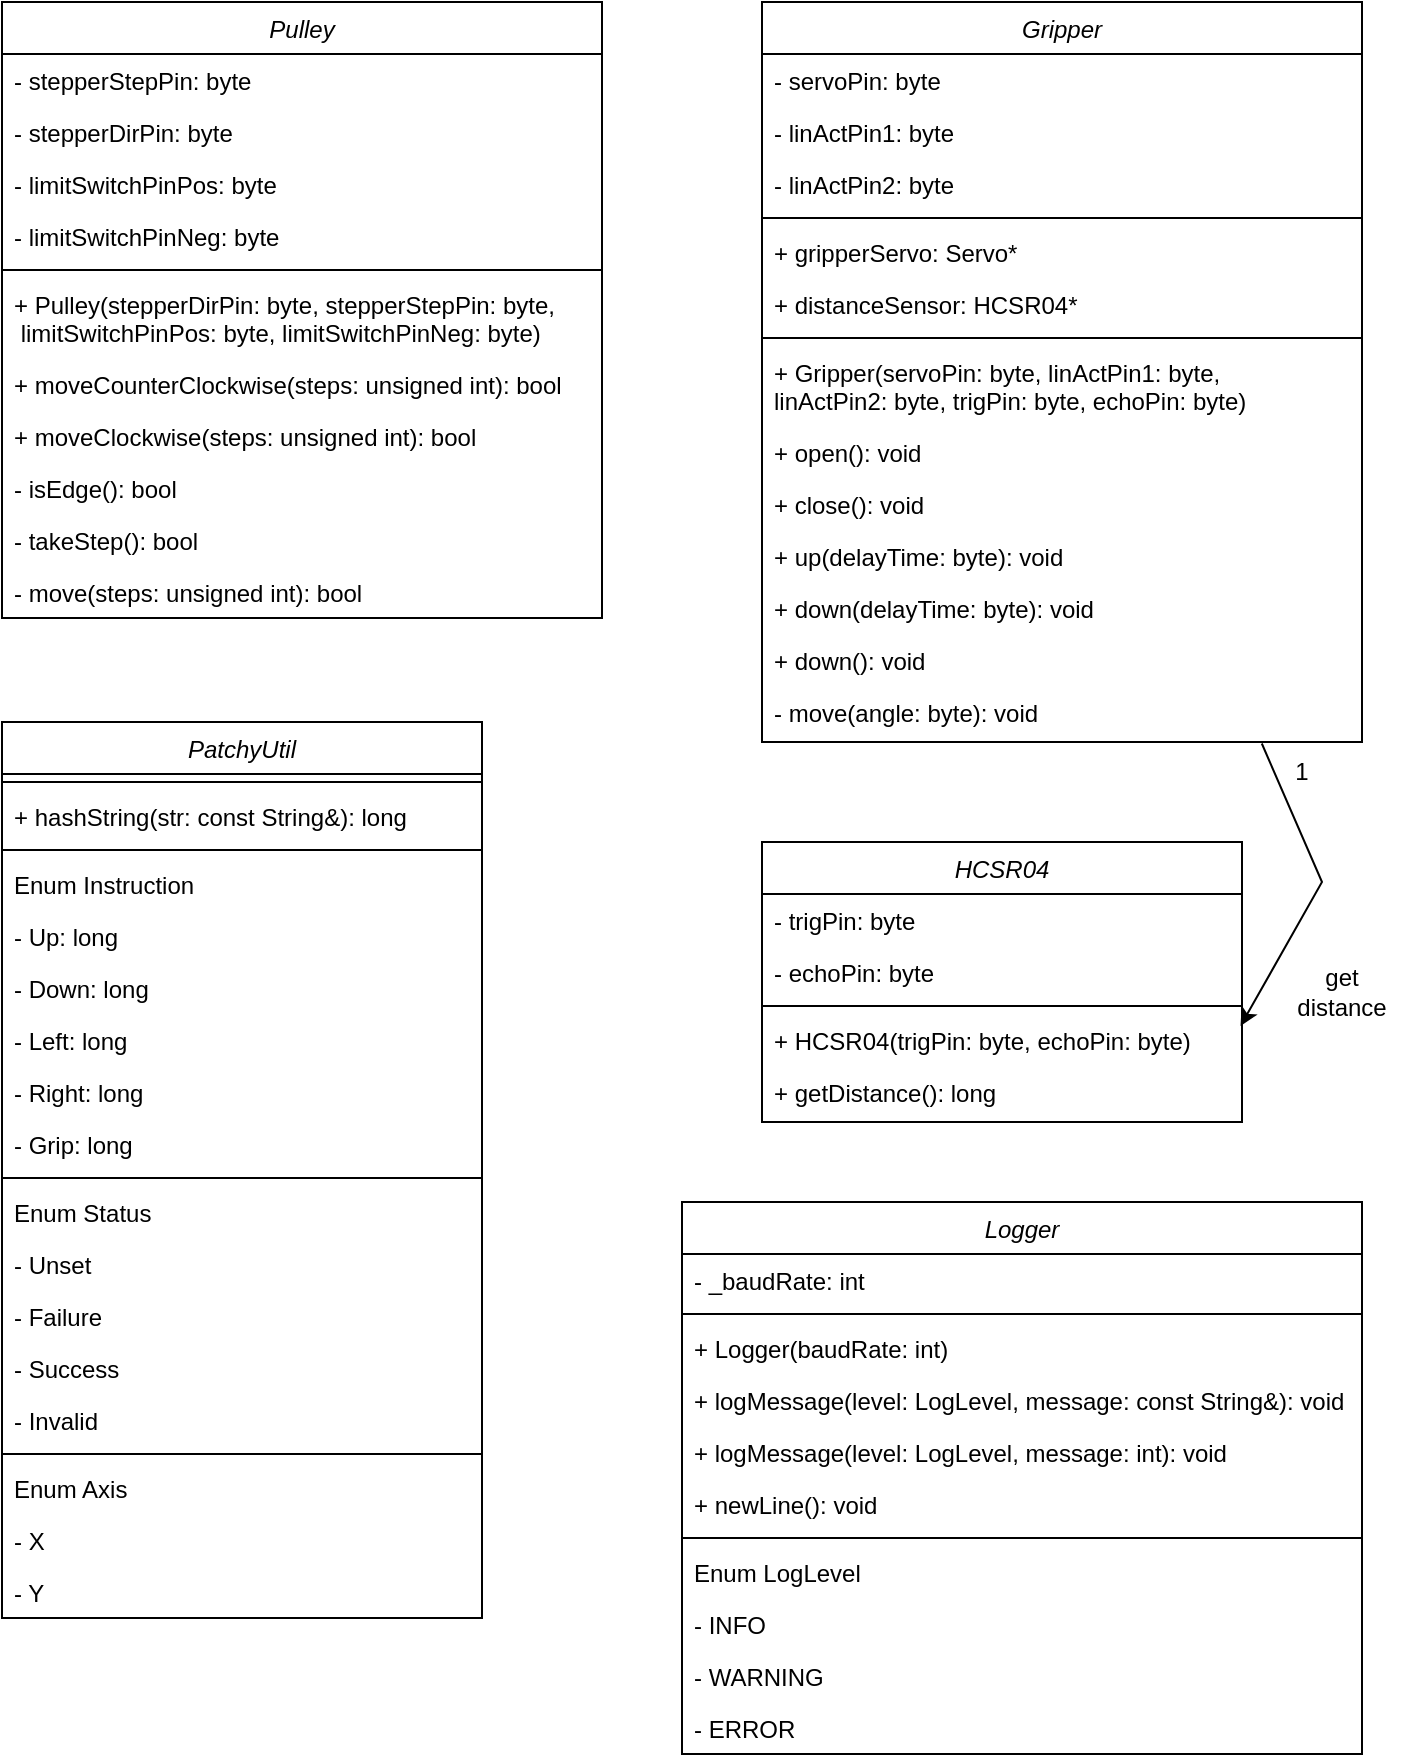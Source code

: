 <mxfile version="22.0.5" type="device">
  <diagram id="C5RBs43oDa-KdzZeNtuy" name="Page-1">
    <mxGraphModel dx="2417" dy="1078" grid="1" gridSize="10" guides="1" tooltips="1" connect="1" arrows="1" fold="1" page="1" pageScale="1" pageWidth="827" pageHeight="1169" math="0" shadow="0">
      <root>
        <mxCell id="WIyWlLk6GJQsqaUBKTNV-0" />
        <mxCell id="WIyWlLk6GJQsqaUBKTNV-1" parent="WIyWlLk6GJQsqaUBKTNV-0" />
        <mxCell id="zkfFHV4jXpPFQw0GAbJ--0" value="Pulley" style="swimlane;fontStyle=2;align=center;verticalAlign=top;childLayout=stackLayout;horizontal=1;startSize=26;horizontalStack=0;resizeParent=1;resizeLast=0;collapsible=1;marginBottom=0;rounded=0;shadow=0;strokeWidth=1;" parent="WIyWlLk6GJQsqaUBKTNV-1" vertex="1">
          <mxGeometry x="-760" y="40" width="300" height="308" as="geometry">
            <mxRectangle x="230" y="140" width="160" height="26" as="alternateBounds" />
          </mxGeometry>
        </mxCell>
        <mxCell id="Wrjw63BGvyDLdgZFoID_-0" value="- stepperStepPin: byte" style="text;align=left;verticalAlign=top;spacingLeft=4;spacingRight=4;overflow=hidden;rotatable=0;points=[[0,0.5],[1,0.5]];portConstraint=eastwest;" vertex="1" parent="zkfFHV4jXpPFQw0GAbJ--0">
          <mxGeometry y="26" width="300" height="26" as="geometry" />
        </mxCell>
        <mxCell id="Wrjw63BGvyDLdgZFoID_-16" value="- stepperDirPin: byte" style="text;align=left;verticalAlign=top;spacingLeft=4;spacingRight=4;overflow=hidden;rotatable=0;points=[[0,0.5],[1,0.5]];portConstraint=eastwest;" vertex="1" parent="zkfFHV4jXpPFQw0GAbJ--0">
          <mxGeometry y="52" width="300" height="26" as="geometry" />
        </mxCell>
        <mxCell id="Wrjw63BGvyDLdgZFoID_-18" value="- limitSwitchPinPos: byte" style="text;align=left;verticalAlign=top;spacingLeft=4;spacingRight=4;overflow=hidden;rotatable=0;points=[[0,0.5],[1,0.5]];portConstraint=eastwest;" vertex="1" parent="zkfFHV4jXpPFQw0GAbJ--0">
          <mxGeometry y="78" width="300" height="26" as="geometry" />
        </mxCell>
        <mxCell id="Wrjw63BGvyDLdgZFoID_-17" value="- limitSwitchPinNeg: byte" style="text;align=left;verticalAlign=top;spacingLeft=4;spacingRight=4;overflow=hidden;rotatable=0;points=[[0,0.5],[1,0.5]];portConstraint=eastwest;" vertex="1" parent="zkfFHV4jXpPFQw0GAbJ--0">
          <mxGeometry y="104" width="300" height="26" as="geometry" />
        </mxCell>
        <mxCell id="zkfFHV4jXpPFQw0GAbJ--4" value="" style="line;html=1;strokeWidth=1;align=left;verticalAlign=middle;spacingTop=-1;spacingLeft=3;spacingRight=3;rotatable=0;labelPosition=right;points=[];portConstraint=eastwest;" parent="zkfFHV4jXpPFQw0GAbJ--0" vertex="1">
          <mxGeometry y="130" width="300" height="8" as="geometry" />
        </mxCell>
        <mxCell id="zkfFHV4jXpPFQw0GAbJ--5" value="+ Pulley(stepperDirPin: byte, stepperStepPin: byte,&#xa; limitSwitchPinPos: byte, limitSwitchPinNeg: byte)" style="text;align=left;verticalAlign=top;spacingLeft=4;spacingRight=4;overflow=hidden;rotatable=0;points=[[0,0.5],[1,0.5]];portConstraint=eastwest;" parent="zkfFHV4jXpPFQw0GAbJ--0" vertex="1">
          <mxGeometry y="138" width="300" height="40" as="geometry" />
        </mxCell>
        <mxCell id="Wrjw63BGvyDLdgZFoID_-12" value="+ moveCounterClockwise(steps: unsigned int): bool" style="text;align=left;verticalAlign=top;spacingLeft=4;spacingRight=4;overflow=hidden;rotatable=0;points=[[0,0.5],[1,0.5]];portConstraint=eastwest;" vertex="1" parent="zkfFHV4jXpPFQw0GAbJ--0">
          <mxGeometry y="178" width="300" height="26" as="geometry" />
        </mxCell>
        <mxCell id="Wrjw63BGvyDLdgZFoID_-11" value="+ moveClockwise(steps: unsigned int): bool" style="text;align=left;verticalAlign=top;spacingLeft=4;spacingRight=4;overflow=hidden;rotatable=0;points=[[0,0.5],[1,0.5]];portConstraint=eastwest;" vertex="1" parent="zkfFHV4jXpPFQw0GAbJ--0">
          <mxGeometry y="204" width="300" height="26" as="geometry" />
        </mxCell>
        <mxCell id="Wrjw63BGvyDLdgZFoID_-13" value="- isEdge(): bool" style="text;align=left;verticalAlign=top;spacingLeft=4;spacingRight=4;overflow=hidden;rotatable=0;points=[[0,0.5],[1,0.5]];portConstraint=eastwest;" vertex="1" parent="zkfFHV4jXpPFQw0GAbJ--0">
          <mxGeometry y="230" width="300" height="26" as="geometry" />
        </mxCell>
        <mxCell id="Wrjw63BGvyDLdgZFoID_-14" value="- takeStep(): bool" style="text;align=left;verticalAlign=top;spacingLeft=4;spacingRight=4;overflow=hidden;rotatable=0;points=[[0,0.5],[1,0.5]];portConstraint=eastwest;" vertex="1" parent="zkfFHV4jXpPFQw0GAbJ--0">
          <mxGeometry y="256" width="300" height="26" as="geometry" />
        </mxCell>
        <mxCell id="Wrjw63BGvyDLdgZFoID_-15" value="- move(steps: unsigned int): bool" style="text;align=left;verticalAlign=top;spacingLeft=4;spacingRight=4;overflow=hidden;rotatable=0;points=[[0,0.5],[1,0.5]];portConstraint=eastwest;" vertex="1" parent="zkfFHV4jXpPFQw0GAbJ--0">
          <mxGeometry y="282" width="300" height="26" as="geometry" />
        </mxCell>
        <mxCell id="Wrjw63BGvyDLdgZFoID_-19" value="Gripper" style="swimlane;fontStyle=2;align=center;verticalAlign=top;childLayout=stackLayout;horizontal=1;startSize=26;horizontalStack=0;resizeParent=1;resizeLast=0;collapsible=1;marginBottom=0;rounded=0;shadow=0;strokeWidth=1;" vertex="1" parent="WIyWlLk6GJQsqaUBKTNV-1">
          <mxGeometry x="-380" y="40" width="300" height="370" as="geometry">
            <mxRectangle x="230" y="140" width="160" height="26" as="alternateBounds" />
          </mxGeometry>
        </mxCell>
        <mxCell id="Wrjw63BGvyDLdgZFoID_-20" value="- servoPin: byte" style="text;align=left;verticalAlign=top;spacingLeft=4;spacingRight=4;overflow=hidden;rotatable=0;points=[[0,0.5],[1,0.5]];portConstraint=eastwest;" vertex="1" parent="Wrjw63BGvyDLdgZFoID_-19">
          <mxGeometry y="26" width="300" height="26" as="geometry" />
        </mxCell>
        <mxCell id="Wrjw63BGvyDLdgZFoID_-21" value="- linActPin1: byte" style="text;align=left;verticalAlign=top;spacingLeft=4;spacingRight=4;overflow=hidden;rotatable=0;points=[[0,0.5],[1,0.5]];portConstraint=eastwest;" vertex="1" parent="Wrjw63BGvyDLdgZFoID_-19">
          <mxGeometry y="52" width="300" height="26" as="geometry" />
        </mxCell>
        <mxCell id="Wrjw63BGvyDLdgZFoID_-22" value="- linActPin2: byte" style="text;align=left;verticalAlign=top;spacingLeft=4;spacingRight=4;overflow=hidden;rotatable=0;points=[[0,0.5],[1,0.5]];portConstraint=eastwest;" vertex="1" parent="Wrjw63BGvyDLdgZFoID_-19">
          <mxGeometry y="78" width="300" height="26" as="geometry" />
        </mxCell>
        <mxCell id="Wrjw63BGvyDLdgZFoID_-24" value="" style="line;html=1;strokeWidth=1;align=left;verticalAlign=middle;spacingTop=-1;spacingLeft=3;spacingRight=3;rotatable=0;labelPosition=right;points=[];portConstraint=eastwest;" vertex="1" parent="Wrjw63BGvyDLdgZFoID_-19">
          <mxGeometry y="104" width="300" height="8" as="geometry" />
        </mxCell>
        <mxCell id="Wrjw63BGvyDLdgZFoID_-32" value="+ gripperServo: Servo*" style="text;align=left;verticalAlign=top;spacingLeft=4;spacingRight=4;overflow=hidden;rotatable=0;points=[[0,0.5],[1,0.5]];portConstraint=eastwest;" vertex="1" parent="Wrjw63BGvyDLdgZFoID_-19">
          <mxGeometry y="112" width="300" height="26" as="geometry" />
        </mxCell>
        <mxCell id="Wrjw63BGvyDLdgZFoID_-33" value="+ distanceSensor: HCSR04*" style="text;align=left;verticalAlign=top;spacingLeft=4;spacingRight=4;overflow=hidden;rotatable=0;points=[[0,0.5],[1,0.5]];portConstraint=eastwest;" vertex="1" parent="Wrjw63BGvyDLdgZFoID_-19">
          <mxGeometry y="138" width="300" height="26" as="geometry" />
        </mxCell>
        <mxCell id="Wrjw63BGvyDLdgZFoID_-31" value="" style="line;html=1;strokeWidth=1;align=left;verticalAlign=middle;spacingTop=-1;spacingLeft=3;spacingRight=3;rotatable=0;labelPosition=right;points=[];portConstraint=eastwest;" vertex="1" parent="Wrjw63BGvyDLdgZFoID_-19">
          <mxGeometry y="164" width="300" height="8" as="geometry" />
        </mxCell>
        <mxCell id="Wrjw63BGvyDLdgZFoID_-25" value="+ Gripper(servoPin: byte, linActPin1: byte, &#xa;linActPin2: byte, trigPin: byte, echoPin: byte)" style="text;align=left;verticalAlign=top;spacingLeft=4;spacingRight=4;overflow=hidden;rotatable=0;points=[[0,0.5],[1,0.5]];portConstraint=eastwest;" vertex="1" parent="Wrjw63BGvyDLdgZFoID_-19">
          <mxGeometry y="172" width="300" height="40" as="geometry" />
        </mxCell>
        <mxCell id="Wrjw63BGvyDLdgZFoID_-26" value="+ open(): void" style="text;align=left;verticalAlign=top;spacingLeft=4;spacingRight=4;overflow=hidden;rotatable=0;points=[[0,0.5],[1,0.5]];portConstraint=eastwest;" vertex="1" parent="Wrjw63BGvyDLdgZFoID_-19">
          <mxGeometry y="212" width="300" height="26" as="geometry" />
        </mxCell>
        <mxCell id="Wrjw63BGvyDLdgZFoID_-27" value="+ close(): void" style="text;align=left;verticalAlign=top;spacingLeft=4;spacingRight=4;overflow=hidden;rotatable=0;points=[[0,0.5],[1,0.5]];portConstraint=eastwest;" vertex="1" parent="Wrjw63BGvyDLdgZFoID_-19">
          <mxGeometry y="238" width="300" height="26" as="geometry" />
        </mxCell>
        <mxCell id="Wrjw63BGvyDLdgZFoID_-28" value="+ up(delayTime: byte): void" style="text;align=left;verticalAlign=top;spacingLeft=4;spacingRight=4;overflow=hidden;rotatable=0;points=[[0,0.5],[1,0.5]];portConstraint=eastwest;" vertex="1" parent="Wrjw63BGvyDLdgZFoID_-19">
          <mxGeometry y="264" width="300" height="26" as="geometry" />
        </mxCell>
        <mxCell id="Wrjw63BGvyDLdgZFoID_-29" value="+ down(delayTime: byte): void" style="text;align=left;verticalAlign=top;spacingLeft=4;spacingRight=4;overflow=hidden;rotatable=0;points=[[0,0.5],[1,0.5]];portConstraint=eastwest;" vertex="1" parent="Wrjw63BGvyDLdgZFoID_-19">
          <mxGeometry y="290" width="300" height="26" as="geometry" />
        </mxCell>
        <mxCell id="Wrjw63BGvyDLdgZFoID_-30" value="+ down(): void" style="text;align=left;verticalAlign=top;spacingLeft=4;spacingRight=4;overflow=hidden;rotatable=0;points=[[0,0.5],[1,0.5]];portConstraint=eastwest;" vertex="1" parent="Wrjw63BGvyDLdgZFoID_-19">
          <mxGeometry y="316" width="300" height="26" as="geometry" />
        </mxCell>
        <mxCell id="Wrjw63BGvyDLdgZFoID_-34" value="- move(angle: byte): void" style="text;align=left;verticalAlign=top;spacingLeft=4;spacingRight=4;overflow=hidden;rotatable=0;points=[[0,0.5],[1,0.5]];portConstraint=eastwest;" vertex="1" parent="Wrjw63BGvyDLdgZFoID_-19">
          <mxGeometry y="342" width="300" height="28" as="geometry" />
        </mxCell>
        <mxCell id="Wrjw63BGvyDLdgZFoID_-35" value="HCSR04" style="swimlane;fontStyle=2;align=center;verticalAlign=top;childLayout=stackLayout;horizontal=1;startSize=26;horizontalStack=0;resizeParent=1;resizeLast=0;collapsible=1;marginBottom=0;rounded=0;shadow=0;strokeWidth=1;" vertex="1" parent="WIyWlLk6GJQsqaUBKTNV-1">
          <mxGeometry x="-380" y="460" width="240" height="140" as="geometry">
            <mxRectangle x="230" y="140" width="160" height="26" as="alternateBounds" />
          </mxGeometry>
        </mxCell>
        <mxCell id="Wrjw63BGvyDLdgZFoID_-36" value="- trigPin: byte" style="text;align=left;verticalAlign=top;spacingLeft=4;spacingRight=4;overflow=hidden;rotatable=0;points=[[0,0.5],[1,0.5]];portConstraint=eastwest;" vertex="1" parent="Wrjw63BGvyDLdgZFoID_-35">
          <mxGeometry y="26" width="240" height="26" as="geometry" />
        </mxCell>
        <mxCell id="Wrjw63BGvyDLdgZFoID_-37" value="- echoPin: byte" style="text;align=left;verticalAlign=top;spacingLeft=4;spacingRight=4;overflow=hidden;rotatable=0;points=[[0,0.5],[1,0.5]];portConstraint=eastwest;" vertex="1" parent="Wrjw63BGvyDLdgZFoID_-35">
          <mxGeometry y="52" width="240" height="26" as="geometry" />
        </mxCell>
        <mxCell id="Wrjw63BGvyDLdgZFoID_-40" value="" style="line;html=1;strokeWidth=1;align=left;verticalAlign=middle;spacingTop=-1;spacingLeft=3;spacingRight=3;rotatable=0;labelPosition=right;points=[];portConstraint=eastwest;" vertex="1" parent="Wrjw63BGvyDLdgZFoID_-35">
          <mxGeometry y="78" width="240" height="8" as="geometry" />
        </mxCell>
        <mxCell id="Wrjw63BGvyDLdgZFoID_-42" value="+ HCSR04(trigPin: byte, echoPin: byte)" style="text;align=left;verticalAlign=top;spacingLeft=4;spacingRight=4;overflow=hidden;rotatable=0;points=[[0,0.5],[1,0.5]];portConstraint=eastwest;" vertex="1" parent="Wrjw63BGvyDLdgZFoID_-35">
          <mxGeometry y="86" width="240" height="26" as="geometry" />
        </mxCell>
        <mxCell id="Wrjw63BGvyDLdgZFoID_-47" value="+ getDistance(): long" style="text;align=left;verticalAlign=top;spacingLeft=4;spacingRight=4;overflow=hidden;rotatable=0;points=[[0,0.5],[1,0.5]];portConstraint=eastwest;" vertex="1" parent="Wrjw63BGvyDLdgZFoID_-35">
          <mxGeometry y="112" width="240" height="26" as="geometry" />
        </mxCell>
        <mxCell id="Wrjw63BGvyDLdgZFoID_-48" value="PatchyUtil" style="swimlane;fontStyle=2;align=center;verticalAlign=top;childLayout=stackLayout;horizontal=1;startSize=26;horizontalStack=0;resizeParent=1;resizeLast=0;collapsible=1;marginBottom=0;rounded=0;shadow=0;strokeWidth=1;" vertex="1" parent="WIyWlLk6GJQsqaUBKTNV-1">
          <mxGeometry x="-760" y="400" width="240" height="448" as="geometry">
            <mxRectangle x="230" y="140" width="160" height="26" as="alternateBounds" />
          </mxGeometry>
        </mxCell>
        <mxCell id="Wrjw63BGvyDLdgZFoID_-54" value="" style="line;html=1;strokeWidth=1;align=left;verticalAlign=middle;spacingTop=-1;spacingLeft=3;spacingRight=3;rotatable=0;labelPosition=right;points=[];portConstraint=eastwest;" vertex="1" parent="Wrjw63BGvyDLdgZFoID_-48">
          <mxGeometry y="26" width="240" height="8" as="geometry" />
        </mxCell>
        <mxCell id="Wrjw63BGvyDLdgZFoID_-49" value="+ hashString(str: const String&amp;): long" style="text;align=left;verticalAlign=top;spacingLeft=4;spacingRight=4;overflow=hidden;rotatable=0;points=[[0,0.5],[1,0.5]];portConstraint=eastwest;" vertex="1" parent="Wrjw63BGvyDLdgZFoID_-48">
          <mxGeometry y="34" width="240" height="26" as="geometry" />
        </mxCell>
        <mxCell id="Wrjw63BGvyDLdgZFoID_-51" value="" style="line;html=1;strokeWidth=1;align=left;verticalAlign=middle;spacingTop=-1;spacingLeft=3;spacingRight=3;rotatable=0;labelPosition=right;points=[];portConstraint=eastwest;" vertex="1" parent="Wrjw63BGvyDLdgZFoID_-48">
          <mxGeometry y="60" width="240" height="8" as="geometry" />
        </mxCell>
        <mxCell id="Wrjw63BGvyDLdgZFoID_-55" value="Enum Instruction" style="text;align=left;verticalAlign=top;spacingLeft=4;spacingRight=4;overflow=hidden;rotatable=0;points=[[0,0.5],[1,0.5]];portConstraint=eastwest;" vertex="1" parent="Wrjw63BGvyDLdgZFoID_-48">
          <mxGeometry y="68" width="240" height="26" as="geometry" />
        </mxCell>
        <mxCell id="Wrjw63BGvyDLdgZFoID_-56" value="- Up: long" style="text;align=left;verticalAlign=top;spacingLeft=4;spacingRight=4;overflow=hidden;rotatable=0;points=[[0,0.5],[1,0.5]];portConstraint=eastwest;" vertex="1" parent="Wrjw63BGvyDLdgZFoID_-48">
          <mxGeometry y="94" width="240" height="26" as="geometry" />
        </mxCell>
        <mxCell id="Wrjw63BGvyDLdgZFoID_-57" value="- Down: long" style="text;align=left;verticalAlign=top;spacingLeft=4;spacingRight=4;overflow=hidden;rotatable=0;points=[[0,0.5],[1,0.5]];portConstraint=eastwest;" vertex="1" parent="Wrjw63BGvyDLdgZFoID_-48">
          <mxGeometry y="120" width="240" height="26" as="geometry" />
        </mxCell>
        <mxCell id="Wrjw63BGvyDLdgZFoID_-58" value="- Left: long" style="text;align=left;verticalAlign=top;spacingLeft=4;spacingRight=4;overflow=hidden;rotatable=0;points=[[0,0.5],[1,0.5]];portConstraint=eastwest;" vertex="1" parent="Wrjw63BGvyDLdgZFoID_-48">
          <mxGeometry y="146" width="240" height="26" as="geometry" />
        </mxCell>
        <mxCell id="Wrjw63BGvyDLdgZFoID_-59" value="- Right: long" style="text;align=left;verticalAlign=top;spacingLeft=4;spacingRight=4;overflow=hidden;rotatable=0;points=[[0,0.5],[1,0.5]];portConstraint=eastwest;" vertex="1" parent="Wrjw63BGvyDLdgZFoID_-48">
          <mxGeometry y="172" width="240" height="26" as="geometry" />
        </mxCell>
        <mxCell id="Wrjw63BGvyDLdgZFoID_-60" value="- Grip: long" style="text;align=left;verticalAlign=top;spacingLeft=4;spacingRight=4;overflow=hidden;rotatable=0;points=[[0,0.5],[1,0.5]];portConstraint=eastwest;" vertex="1" parent="Wrjw63BGvyDLdgZFoID_-48">
          <mxGeometry y="198" width="240" height="26" as="geometry" />
        </mxCell>
        <mxCell id="Wrjw63BGvyDLdgZFoID_-61" value="" style="line;html=1;strokeWidth=1;align=left;verticalAlign=middle;spacingTop=-1;spacingLeft=3;spacingRight=3;rotatable=0;labelPosition=right;points=[];portConstraint=eastwest;" vertex="1" parent="Wrjw63BGvyDLdgZFoID_-48">
          <mxGeometry y="224" width="240" height="8" as="geometry" />
        </mxCell>
        <mxCell id="Wrjw63BGvyDLdgZFoID_-62" value="Enum Status" style="text;align=left;verticalAlign=top;spacingLeft=4;spacingRight=4;overflow=hidden;rotatable=0;points=[[0,0.5],[1,0.5]];portConstraint=eastwest;" vertex="1" parent="Wrjw63BGvyDLdgZFoID_-48">
          <mxGeometry y="232" width="240" height="26" as="geometry" />
        </mxCell>
        <mxCell id="Wrjw63BGvyDLdgZFoID_-63" value="- Unset" style="text;align=left;verticalAlign=top;spacingLeft=4;spacingRight=4;overflow=hidden;rotatable=0;points=[[0,0.5],[1,0.5]];portConstraint=eastwest;" vertex="1" parent="Wrjw63BGvyDLdgZFoID_-48">
          <mxGeometry y="258" width="240" height="26" as="geometry" />
        </mxCell>
        <mxCell id="Wrjw63BGvyDLdgZFoID_-64" value="- Failure" style="text;align=left;verticalAlign=top;spacingLeft=4;spacingRight=4;overflow=hidden;rotatable=0;points=[[0,0.5],[1,0.5]];portConstraint=eastwest;" vertex="1" parent="Wrjw63BGvyDLdgZFoID_-48">
          <mxGeometry y="284" width="240" height="26" as="geometry" />
        </mxCell>
        <mxCell id="Wrjw63BGvyDLdgZFoID_-65" value="- Success" style="text;align=left;verticalAlign=top;spacingLeft=4;spacingRight=4;overflow=hidden;rotatable=0;points=[[0,0.5],[1,0.5]];portConstraint=eastwest;" vertex="1" parent="Wrjw63BGvyDLdgZFoID_-48">
          <mxGeometry y="310" width="240" height="26" as="geometry" />
        </mxCell>
        <mxCell id="Wrjw63BGvyDLdgZFoID_-66" value="- Invalid" style="text;align=left;verticalAlign=top;spacingLeft=4;spacingRight=4;overflow=hidden;rotatable=0;points=[[0,0.5],[1,0.5]];portConstraint=eastwest;" vertex="1" parent="Wrjw63BGvyDLdgZFoID_-48">
          <mxGeometry y="336" width="240" height="26" as="geometry" />
        </mxCell>
        <mxCell id="Wrjw63BGvyDLdgZFoID_-67" value="" style="line;html=1;strokeWidth=1;align=left;verticalAlign=middle;spacingTop=-1;spacingLeft=3;spacingRight=3;rotatable=0;labelPosition=right;points=[];portConstraint=eastwest;" vertex="1" parent="Wrjw63BGvyDLdgZFoID_-48">
          <mxGeometry y="362" width="240" height="8" as="geometry" />
        </mxCell>
        <mxCell id="Wrjw63BGvyDLdgZFoID_-68" value="Enum Axis" style="text;align=left;verticalAlign=top;spacingLeft=4;spacingRight=4;overflow=hidden;rotatable=0;points=[[0,0.5],[1,0.5]];portConstraint=eastwest;" vertex="1" parent="Wrjw63BGvyDLdgZFoID_-48">
          <mxGeometry y="370" width="240" height="26" as="geometry" />
        </mxCell>
        <mxCell id="Wrjw63BGvyDLdgZFoID_-69" value="- X" style="text;align=left;verticalAlign=top;spacingLeft=4;spacingRight=4;overflow=hidden;rotatable=0;points=[[0,0.5],[1,0.5]];portConstraint=eastwest;" vertex="1" parent="Wrjw63BGvyDLdgZFoID_-48">
          <mxGeometry y="396" width="240" height="26" as="geometry" />
        </mxCell>
        <mxCell id="Wrjw63BGvyDLdgZFoID_-70" value="- Y" style="text;align=left;verticalAlign=top;spacingLeft=4;spacingRight=4;overflow=hidden;rotatable=0;points=[[0,0.5],[1,0.5]];portConstraint=eastwest;" vertex="1" parent="Wrjw63BGvyDLdgZFoID_-48">
          <mxGeometry y="422" width="240" height="26" as="geometry" />
        </mxCell>
        <mxCell id="Wrjw63BGvyDLdgZFoID_-71" value="Logger" style="swimlane;fontStyle=2;align=center;verticalAlign=top;childLayout=stackLayout;horizontal=1;startSize=26;horizontalStack=0;resizeParent=1;resizeLast=0;collapsible=1;marginBottom=0;rounded=0;shadow=0;strokeWidth=1;" vertex="1" parent="WIyWlLk6GJQsqaUBKTNV-1">
          <mxGeometry x="-420" y="640" width="340" height="276" as="geometry">
            <mxRectangle x="230" y="140" width="160" height="26" as="alternateBounds" />
          </mxGeometry>
        </mxCell>
        <mxCell id="Wrjw63BGvyDLdgZFoID_-73" value="- _baudRate: int" style="text;align=left;verticalAlign=top;spacingLeft=4;spacingRight=4;overflow=hidden;rotatable=0;points=[[0,0.5],[1,0.5]];portConstraint=eastwest;" vertex="1" parent="Wrjw63BGvyDLdgZFoID_-71">
          <mxGeometry y="26" width="340" height="26" as="geometry" />
        </mxCell>
        <mxCell id="Wrjw63BGvyDLdgZFoID_-74" value="" style="line;html=1;strokeWidth=1;align=left;verticalAlign=middle;spacingTop=-1;spacingLeft=3;spacingRight=3;rotatable=0;labelPosition=right;points=[];portConstraint=eastwest;" vertex="1" parent="Wrjw63BGvyDLdgZFoID_-71">
          <mxGeometry y="52" width="340" height="8" as="geometry" />
        </mxCell>
        <mxCell id="Wrjw63BGvyDLdgZFoID_-75" value=" + Logger(baudRate: int)" style="text;align=left;verticalAlign=top;spacingLeft=4;spacingRight=4;overflow=hidden;rotatable=0;points=[[0,0.5],[1,0.5]];portConstraint=eastwest;" vertex="1" parent="Wrjw63BGvyDLdgZFoID_-71">
          <mxGeometry y="60" width="340" height="26" as="geometry" />
        </mxCell>
        <mxCell id="Wrjw63BGvyDLdgZFoID_-76" value="+ logMessage(level: LogLevel, message: const String&amp;): void" style="text;align=left;verticalAlign=top;spacingLeft=4;spacingRight=4;overflow=hidden;rotatable=0;points=[[0,0.5],[1,0.5]];portConstraint=eastwest;" vertex="1" parent="Wrjw63BGvyDLdgZFoID_-71">
          <mxGeometry y="86" width="340" height="26" as="geometry" />
        </mxCell>
        <mxCell id="Wrjw63BGvyDLdgZFoID_-77" value="+ logMessage(level: LogLevel, message: int): void" style="text;align=left;verticalAlign=top;spacingLeft=4;spacingRight=4;overflow=hidden;rotatable=0;points=[[0,0.5],[1,0.5]];portConstraint=eastwest;" vertex="1" parent="Wrjw63BGvyDLdgZFoID_-71">
          <mxGeometry y="112" width="340" height="26" as="geometry" />
        </mxCell>
        <mxCell id="Wrjw63BGvyDLdgZFoID_-78" value="+ newLine(): void " style="text;align=left;verticalAlign=top;spacingLeft=4;spacingRight=4;overflow=hidden;rotatable=0;points=[[0,0.5],[1,0.5]];portConstraint=eastwest;" vertex="1" parent="Wrjw63BGvyDLdgZFoID_-71">
          <mxGeometry y="138" width="340" height="26" as="geometry" />
        </mxCell>
        <mxCell id="Wrjw63BGvyDLdgZFoID_-81" value="" style="line;html=1;strokeWidth=1;align=left;verticalAlign=middle;spacingTop=-1;spacingLeft=3;spacingRight=3;rotatable=0;labelPosition=right;points=[];portConstraint=eastwest;" vertex="1" parent="Wrjw63BGvyDLdgZFoID_-71">
          <mxGeometry y="164" width="340" height="8" as="geometry" />
        </mxCell>
        <mxCell id="Wrjw63BGvyDLdgZFoID_-82" value="Enum LogLevel" style="text;align=left;verticalAlign=top;spacingLeft=4;spacingRight=4;overflow=hidden;rotatable=0;points=[[0,0.5],[1,0.5]];portConstraint=eastwest;" vertex="1" parent="Wrjw63BGvyDLdgZFoID_-71">
          <mxGeometry y="172" width="340" height="26" as="geometry" />
        </mxCell>
        <mxCell id="Wrjw63BGvyDLdgZFoID_-83" value="- INFO" style="text;align=left;verticalAlign=top;spacingLeft=4;spacingRight=4;overflow=hidden;rotatable=0;points=[[0,0.5],[1,0.5]];portConstraint=eastwest;" vertex="1" parent="Wrjw63BGvyDLdgZFoID_-71">
          <mxGeometry y="198" width="340" height="26" as="geometry" />
        </mxCell>
        <mxCell id="Wrjw63BGvyDLdgZFoID_-84" value="- WARNING" style="text;align=left;verticalAlign=top;spacingLeft=4;spacingRight=4;overflow=hidden;rotatable=0;points=[[0,0.5],[1,0.5]];portConstraint=eastwest;" vertex="1" parent="Wrjw63BGvyDLdgZFoID_-71">
          <mxGeometry y="224" width="340" height="26" as="geometry" />
        </mxCell>
        <mxCell id="Wrjw63BGvyDLdgZFoID_-85" value="- ERROR" style="text;align=left;verticalAlign=top;spacingLeft=4;spacingRight=4;overflow=hidden;rotatable=0;points=[[0,0.5],[1,0.5]];portConstraint=eastwest;" vertex="1" parent="Wrjw63BGvyDLdgZFoID_-71">
          <mxGeometry y="250" width="340" height="26" as="geometry" />
        </mxCell>
        <mxCell id="Wrjw63BGvyDLdgZFoID_-92" value="" style="endArrow=classic;html=1;rounded=0;exitX=0.833;exitY=1.027;exitDx=0;exitDy=0;exitPerimeter=0;entryX=0.997;entryY=0.229;entryDx=0;entryDy=0;entryPerimeter=0;" edge="1" parent="WIyWlLk6GJQsqaUBKTNV-1" source="Wrjw63BGvyDLdgZFoID_-34" target="Wrjw63BGvyDLdgZFoID_-42">
          <mxGeometry width="50" height="50" relative="1" as="geometry">
            <mxPoint x="-120" y="520" as="sourcePoint" />
            <mxPoint x="-70" y="470" as="targetPoint" />
            <Array as="points">
              <mxPoint x="-100" y="480" />
            </Array>
          </mxGeometry>
        </mxCell>
        <mxCell id="Wrjw63BGvyDLdgZFoID_-93" value="1" style="text;html=1;strokeColor=none;fillColor=none;align=center;verticalAlign=middle;whiteSpace=wrap;rounded=0;" vertex="1" parent="WIyWlLk6GJQsqaUBKTNV-1">
          <mxGeometry x="-140" y="410" width="60" height="30" as="geometry" />
        </mxCell>
        <mxCell id="Wrjw63BGvyDLdgZFoID_-94" value="get&lt;br&gt;distance" style="text;html=1;strokeColor=none;fillColor=none;align=center;verticalAlign=middle;whiteSpace=wrap;rounded=0;" vertex="1" parent="WIyWlLk6GJQsqaUBKTNV-1">
          <mxGeometry x="-120" y="520" width="60" height="30" as="geometry" />
        </mxCell>
      </root>
    </mxGraphModel>
  </diagram>
</mxfile>
